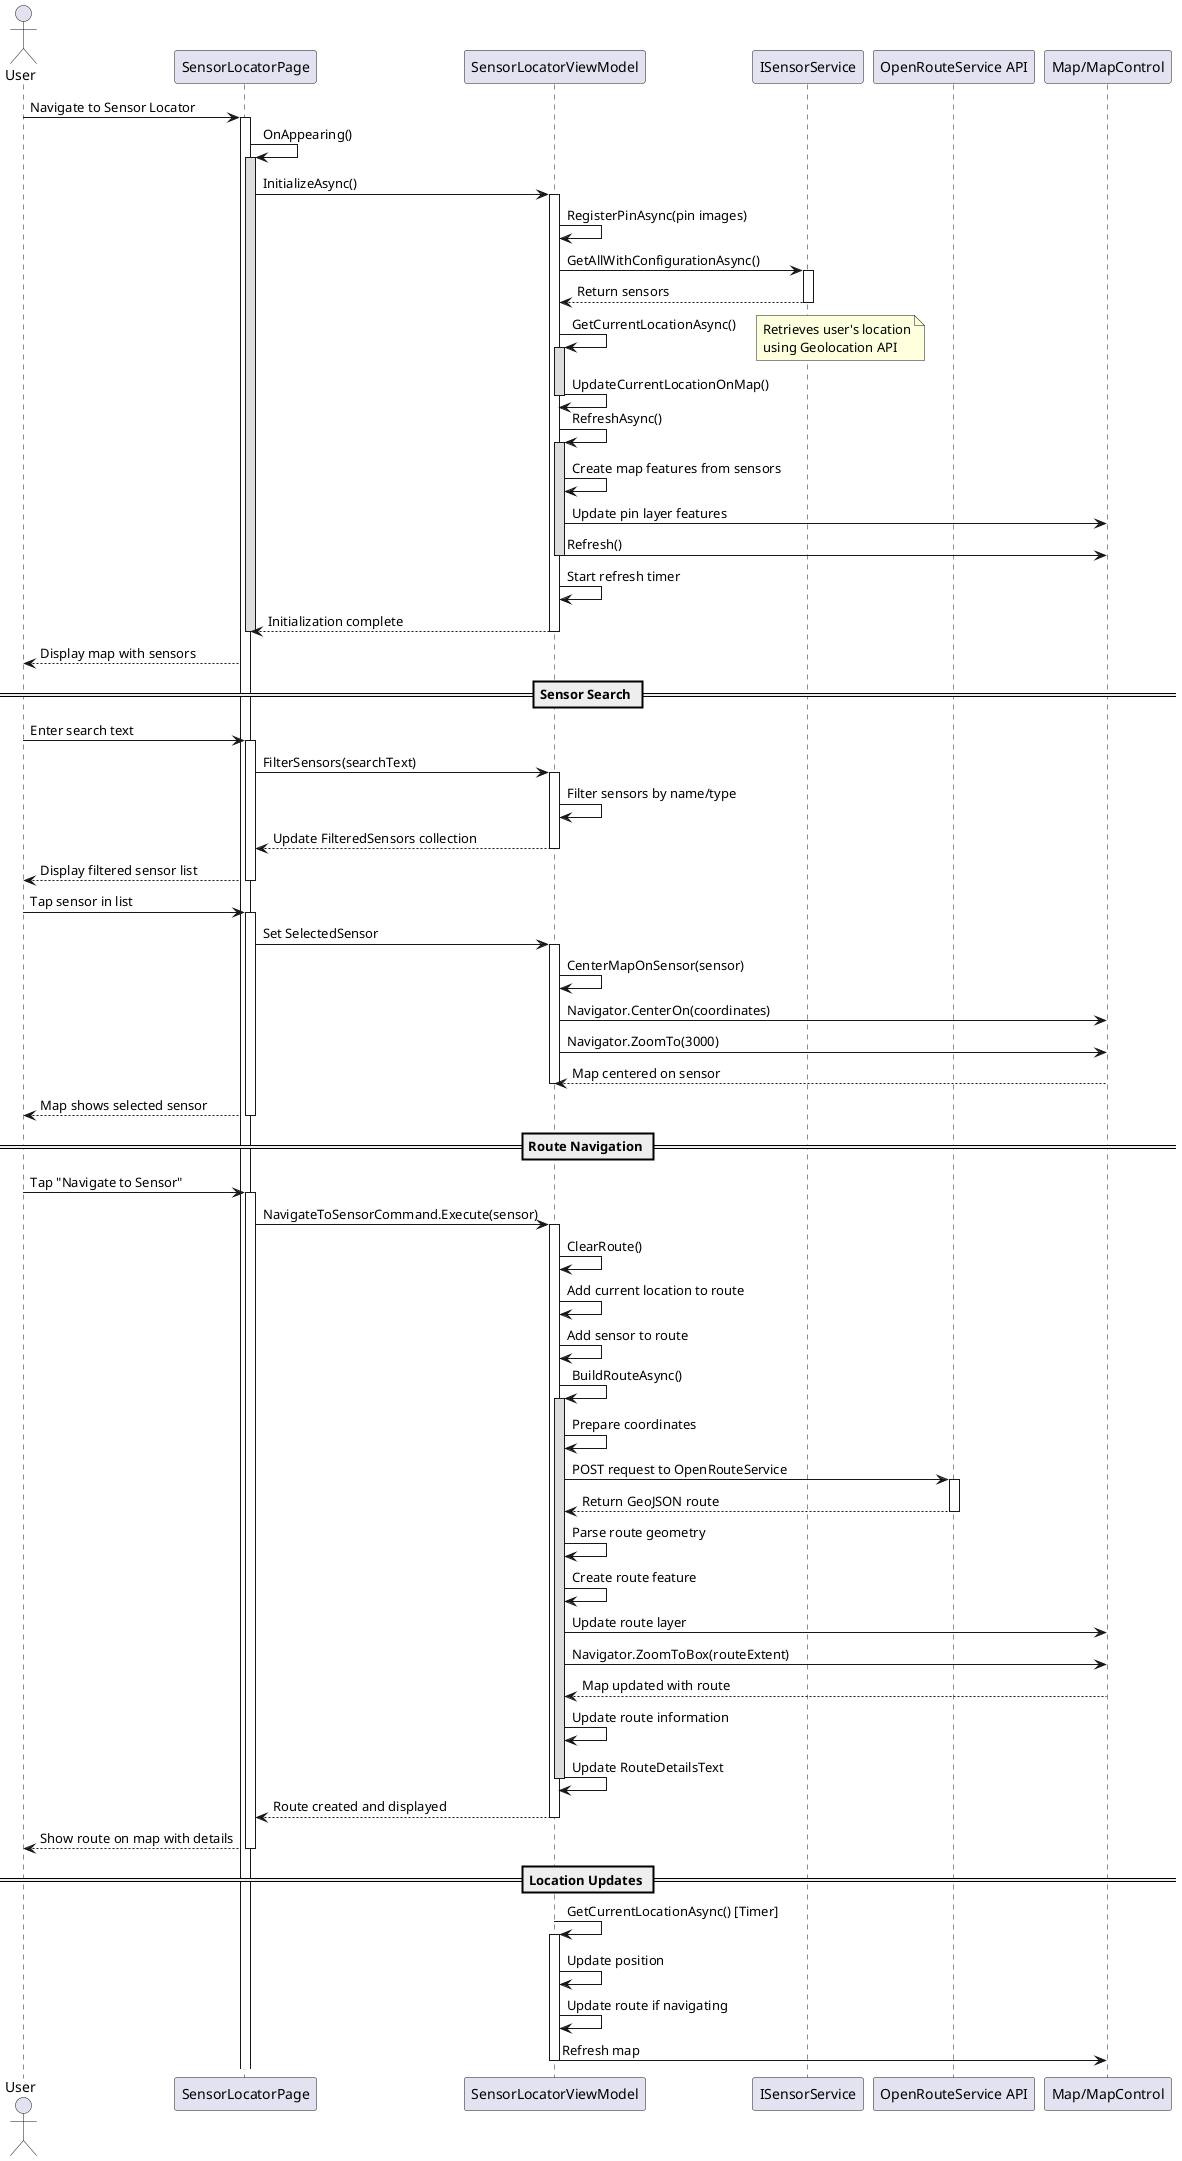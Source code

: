 @startuml Sensor Locator Sequence Diagram

actor User
participant "SensorLocatorPage" as Page
participant "SensorLocatorViewModel" as ViewModel
participant "ISensorService" as SensorService
participant "OpenRouteService API" as API
participant "Map/MapControl" as Map

User -> Page: Navigate to Sensor Locator
activate Page

Page -> Page: OnAppearing()
activate Page #DDDDDD
Page -> ViewModel: InitializeAsync()
activate ViewModel

ViewModel -> ViewModel: RegisterPinAsync(pin images)
ViewModel -> SensorService: GetAllWithConfigurationAsync()
activate SensorService
SensorService --> ViewModel: Return sensors
deactivate SensorService

ViewModel -> ViewModel: GetCurrentLocationAsync()
activate ViewModel #DDDDDD
note right: Retrieves user's location\nusing Geolocation API
ViewModel -> ViewModel: UpdateCurrentLocationOnMap()
deactivate ViewModel #DDDDDD

ViewModel -> ViewModel: RefreshAsync()
activate ViewModel #DDDDDD
ViewModel -> ViewModel: Create map features from sensors
ViewModel -> Map: Update pin layer features
ViewModel -> Map: Refresh()
deactivate ViewModel #DDDDDD

ViewModel -> ViewModel: Start refresh timer
ViewModel --> Page: Initialization complete
deactivate ViewModel
deactivate Page #DDDDDD

Page --> User: Display map with sensors

== Sensor Search ==

User -> Page: Enter search text
activate Page
Page -> ViewModel: FilterSensors(searchText)
activate ViewModel
ViewModel -> ViewModel: Filter sensors by name/type
ViewModel --> Page: Update FilteredSensors collection
deactivate ViewModel
Page --> User: Display filtered sensor list
deactivate Page

User -> Page: Tap sensor in list
activate Page
Page -> ViewModel: Set SelectedSensor
activate ViewModel
ViewModel -> ViewModel: CenterMapOnSensor(sensor)
ViewModel -> Map: Navigator.CenterOn(coordinates)
ViewModel -> Map: Navigator.ZoomTo(3000)
Map --> ViewModel: Map centered on sensor
deactivate ViewModel
Page --> User: Map shows selected sensor
deactivate Page

== Route Navigation ==

User -> Page: Tap "Navigate to Sensor"
activate Page
Page -> ViewModel: NavigateToSensorCommand.Execute(sensor)
activate ViewModel

ViewModel -> ViewModel: ClearRoute()
ViewModel -> ViewModel: Add current location to route
ViewModel -> ViewModel: Add sensor to route

ViewModel -> ViewModel: BuildRouteAsync()
activate ViewModel #DDDDDD
ViewModel -> ViewModel: Prepare coordinates

ViewModel -> API: POST request to OpenRouteService
activate API
API --> ViewModel: Return GeoJSON route
deactivate API

ViewModel -> ViewModel: Parse route geometry
ViewModel -> ViewModel: Create route feature

ViewModel -> Map: Update route layer
ViewModel -> Map: Navigator.ZoomToBox(routeExtent)
Map --> ViewModel: Map updated with route

ViewModel -> ViewModel: Update route information
ViewModel -> ViewModel: Update RouteDetailsText
deactivate ViewModel #DDDDDD

ViewModel --> Page: Route created and displayed
deactivate ViewModel
Page --> User: Show route on map with details
deactivate Page

== Location Updates ==

ViewModel -> ViewModel: GetCurrentLocationAsync() [Timer]
activate ViewModel
ViewModel -> ViewModel: Update position
ViewModel -> ViewModel: Update route if navigating
ViewModel -> Map: Refresh map
deactivate ViewModel

@enduml
